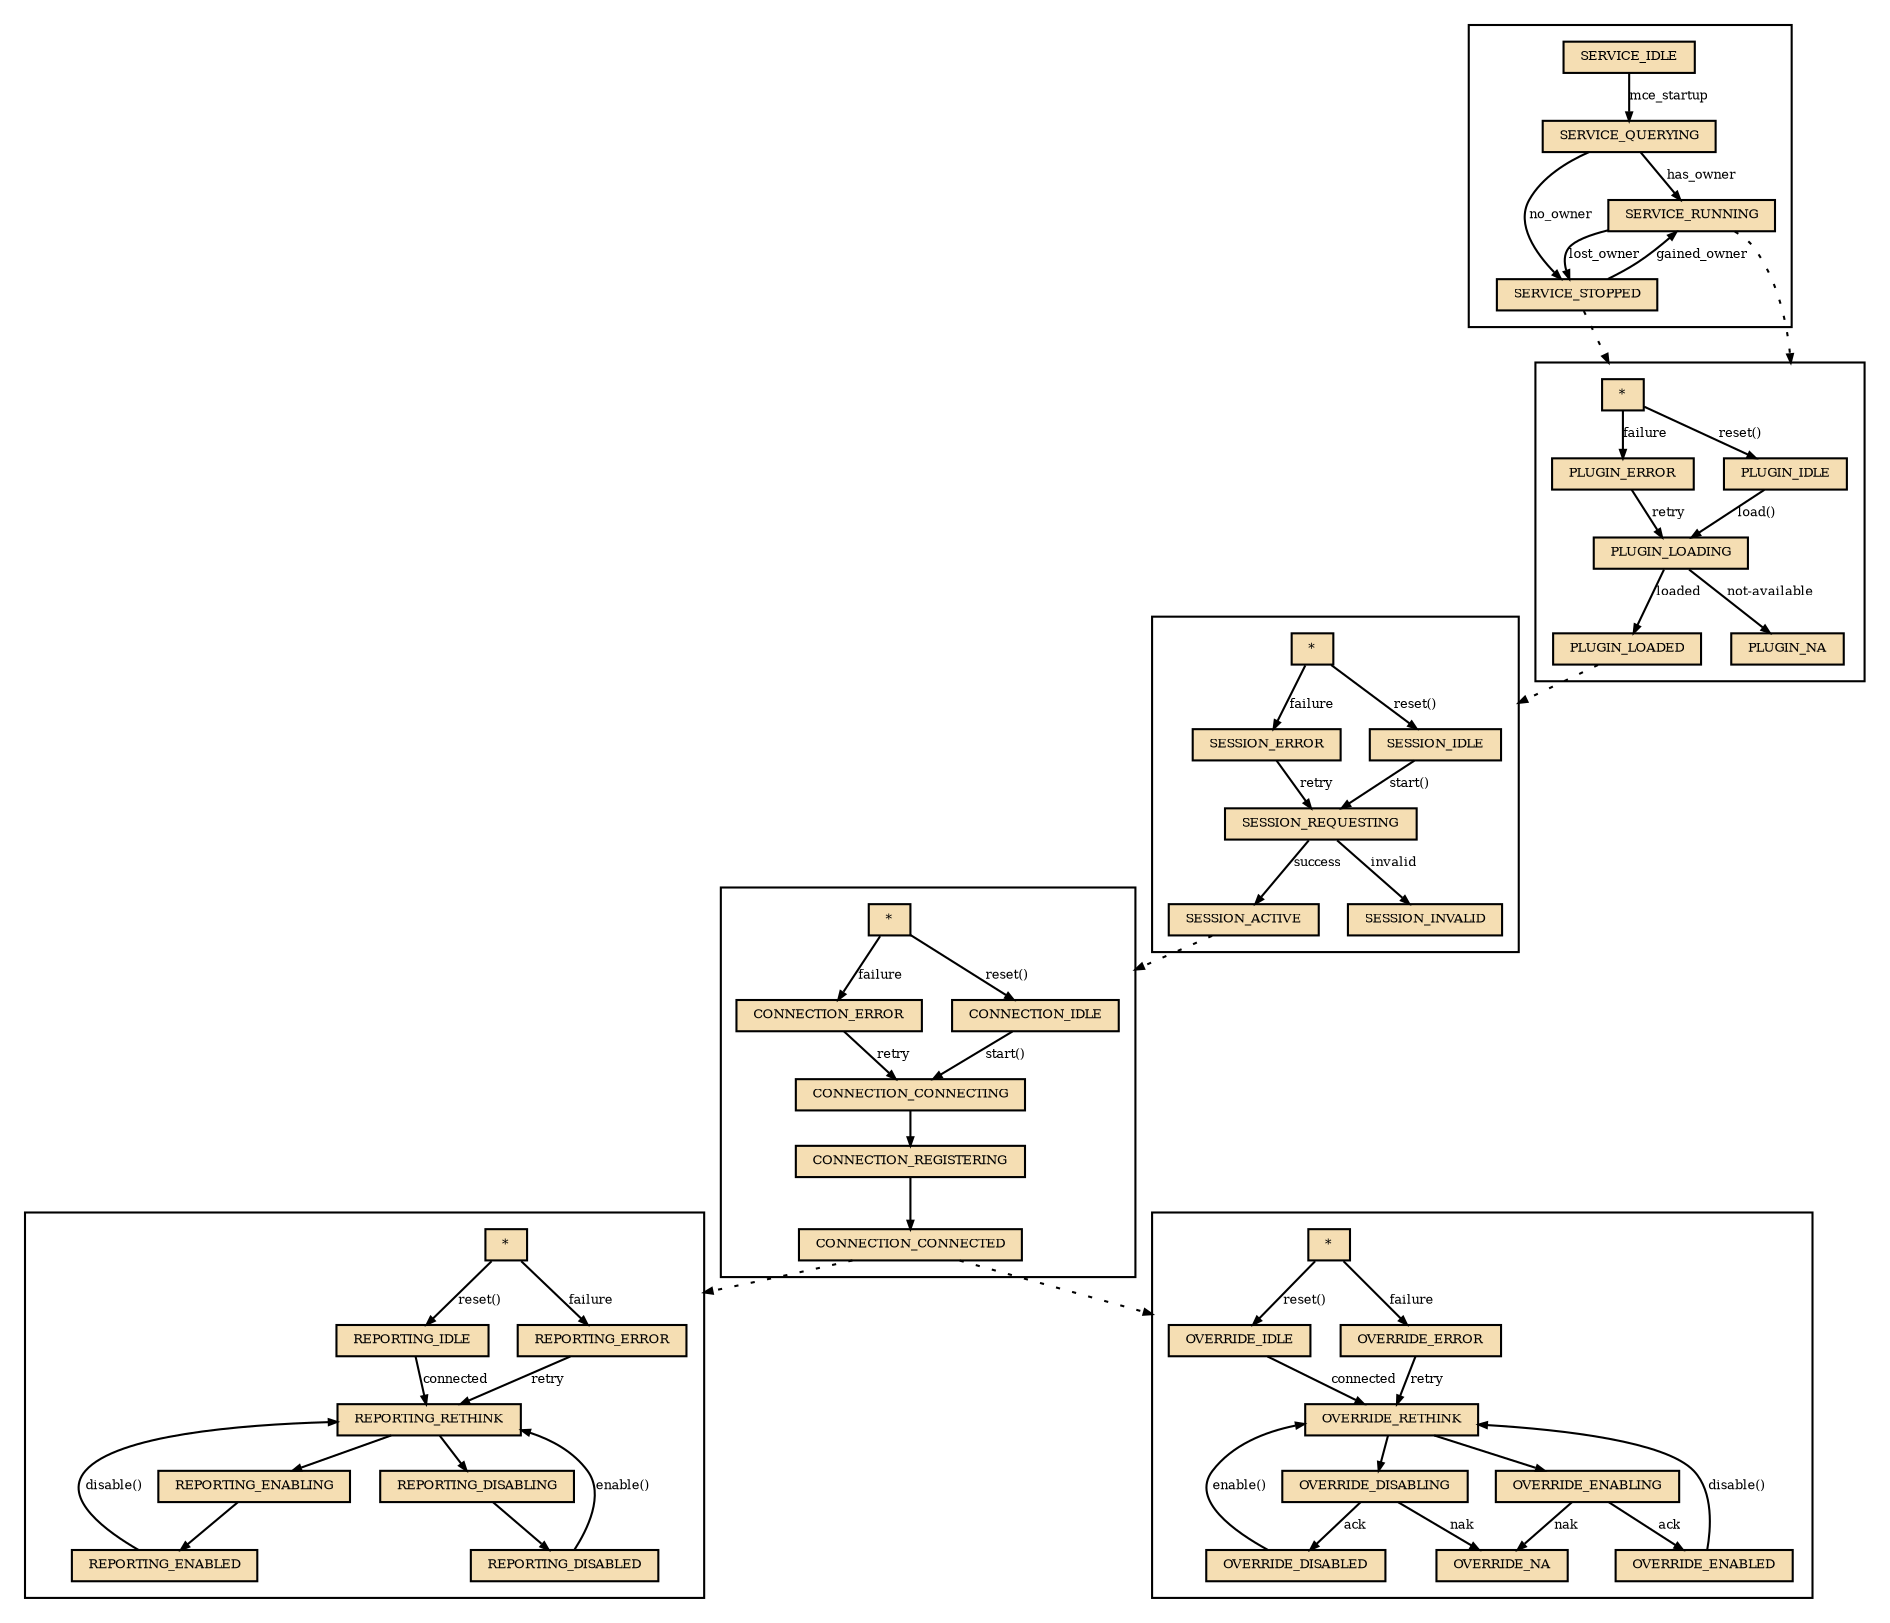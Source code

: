 // -*- mode: c -*-

digraph mce_sensorfw
{
  fontsize=6;
  ranksep=0.2;
  nodesep=0.2;

  edge[fontsize=6];
  edge[arrowsize=0.4];

  node[width=0.001]
  node[height=0.001]
  node[fontsize=6]
  node[shape=box];
  node[style=filled];
  node[fillcolor=wheat];

  compound = true;

  subgraph clusterREPORTING {
    REPORTING_IDLE;
    REPORTING_RETHINK;
    REPORTING_ENABLING;
    REPORTING_ENABLED;
    REPORTING_DISABLING;
    REPORTING_DISABLED;
    REPORTING_ERROR;
    REPORTING_ANY [label="*"];

    REPORTING_ANY       -> REPORTING_ERROR [label="failure"];
    REPORTING_ANY       -> REPORTING_IDLE  [label="reset()"];

    REPORTING_IDLE      -> REPORTING_RETHINK [label="connected"];

    REPORTING_RETHINK   -> REPORTING_ENABLING;
    REPORTING_RETHINK   -> REPORTING_DISABLING;

    REPORTING_ENABLING  -> REPORTING_ENABLED;
    REPORTING_ENABLED   -> REPORTING_RETHINK [label="disable()"];

    REPORTING_DISABLING -> REPORTING_DISABLED;
    REPORTING_DISABLED  -> REPORTING_RETHINK  [label="enable()"];

    REPORTING_ERROR     -> REPORTING_RETHINK [label="retry"];
  }

  subgraph clusterOVERRIDE {
    OVERRIDE_IDLE;
    OVERRIDE_RETHINK;
    OVERRIDE_ENABLING;
    OVERRIDE_ENABLED;
    OVERRIDE_DISABLING;
    OVERRIDE_DISABLED;
    OVERRIDE_ERROR;
    OVERRIDE_NA;
    OVERRIDE_ANY [label="*"];

    OVERRIDE_ANY       -> OVERRIDE_ERROR     [label="failure"];
    OVERRIDE_ANY       -> OVERRIDE_IDLE      [label="reset()"];

    OVERRIDE_IDLE      -> OVERRIDE_RETHINK   [label="connected"];

    OVERRIDE_RETHINK   -> OVERRIDE_ENABLING;
    OVERRIDE_RETHINK   -> OVERRIDE_DISABLING;

    OVERRIDE_ENABLING  -> OVERRIDE_ENABLED   [label="ack"];
    OVERRIDE_ENABLED   -> OVERRIDE_RETHINK   [label="disable()"];
    OVERRIDE_DISABLING -> OVERRIDE_DISABLED  [label="ack"];
    OVERRIDE_DISABLED  -> OVERRIDE_RETHINK   [label="enable()"];

    OVERRIDE_ERROR     -> OVERRIDE_RETHINK   [label="retry"];

    OVERRIDE_ENABLING  -> OVERRIDE_NA        [label="nak"];
    OVERRIDE_DISABLING -> OVERRIDE_NA        [label="nak"];
  }

  subgraph clusterCONNECTION {
    CONNECTION_IDLE;
    CONNECTION_CONNECTING;
    CONNECTION_REGISTERING;
    CONNECTION_CONNECTED;
    CONNECTION_ERROR;
    CONNECTION_ANY [label="*"];

    CONNECTION_ANY           -> CONNECTION_ERROR [label="failure"];
    CONNECTION_ANY           -> CONNECTION_IDLE  [label="reset()"];

    CONNECTION_IDLE          -> CONNECTION_CONNECTING [label="start()"];
    CONNECTION_CONNECTING    -> CONNECTION_REGISTERING;
    CONNECTION_REGISTERING   -> CONNECTION_CONNECTED;

    CONNECTION_CONNECTED -> REPORTING_IDLE [style=dotted, lhead=clusterREPORTING]
    CONNECTION_CONNECTED -> OVERRIDE_IDLE  [style=dotted, lhead=clusterOVERRIDE]

    CONNECTION_ERROR     -> CONNECTION_CONNECTING [label="retry"];
  }
  subgraph clusterSESSION {
    SESSION_IDLE;
    SESSION_REQUESTING;
    SESSION_ACTIVE;
    SESSION_ERROR;
    SESSION_INVALID;
    SESSION_ANY [label="*"];

    SESSION_ANY        -> SESSION_ERROR      [label="failure"];
    SESSION_ANY        -> SESSION_IDLE       [label="reset()"];

    SESSION_IDLE       -> SESSION_REQUESTING [label="start()"];
    SESSION_REQUESTING -> SESSION_ACTIVE     [label="success"];
    SESSION_REQUESTING -> SESSION_INVALID    [label="invalid"];

    SESSION_ACTIVE   -> CONNECTION_IDLE [style=dotted, lhead=clusterCONNECTION]

    SESSION_ERROR    -> SESSION_REQUESTING [label="retry"];
  }

  subgraph clusterPLUGIN {
    PLUGIN_IDLE;
    PLUGIN_LOADING;
    PLUGIN_LOADED;
    PLUGIN_ERROR;
    PLUGIN_NA;
    PLUGIN_ANY [label="*"];

    PLUGIN_ANY  -> PLUGIN_IDLE       [label="reset()"];
    PLUGIN_IDLE -> PLUGIN_LOADING    [label="load()"];
    PLUGIN_LOADING -> PLUGIN_NA      [label="not-available"];
    PLUGIN_LOADING -> PLUGIN_LOADED  [label="loaded"];
    PLUGIN_ANY     -> PLUGIN_ERROR   [label="failure"];

    PLUGIN_LOADED  -> SESSION_IDLE   [style=dotted, lhead=clusterSESSION];

    PLUGIN_ERROR   -> PLUGIN_LOADING [label="retry"];
  }

  subgraph clusterSERVICE {
    SERVICE_IDLE;
    SERVICE_QUERYING;
    SERVICE_RUNNING;
    SERVICE_STOPPED;

    SERVICE_IDLE -> SERVICE_QUERYING    [label="mce_startup"];
    SERVICE_QUERYING -> SERVICE_RUNNING [label="has_owner"];
    SERVICE_QUERYING -> SERVICE_STOPPED [label="no_owner"];
    SERVICE_RUNNING -> SERVICE_STOPPED  [label="lost_owner"];
    SERVICE_STOPPED -> SERVICE_RUNNING  [label="gained_owner"];

    SERVICE_RUNNING -> PLUGIN_IDLE [style=dotted, lhead=clusterPLUGIN];
    SERVICE_STOPPED -> PLUGIN_ANY [style=dotted, lhead=clusterPLUGIN];
  }

}
